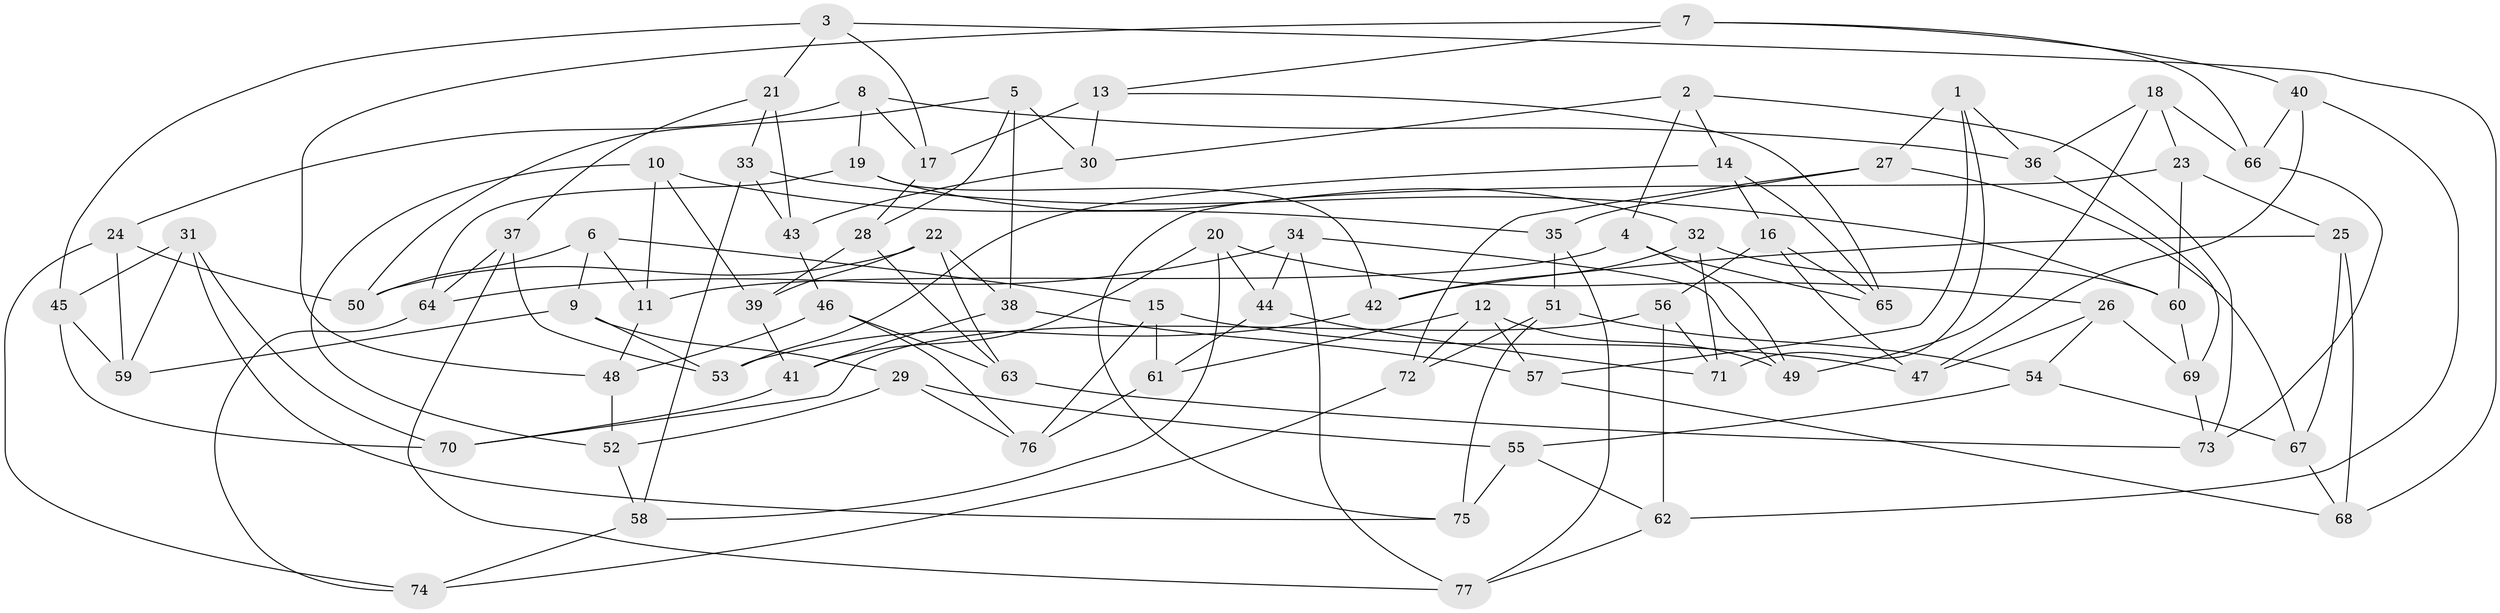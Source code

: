// coarse degree distribution, {6: 0.16666666666666666, 3: 0.3333333333333333, 4: 0.23333333333333334, 5: 0.06666666666666667, 2: 0.1, 10: 0.03333333333333333, 15: 0.03333333333333333, 7: 0.03333333333333333}
// Generated by graph-tools (version 1.1) at 2025/01/03/04/25 22:01:55]
// undirected, 77 vertices, 154 edges
graph export_dot {
graph [start="1"]
  node [color=gray90,style=filled];
  1;
  2;
  3;
  4;
  5;
  6;
  7;
  8;
  9;
  10;
  11;
  12;
  13;
  14;
  15;
  16;
  17;
  18;
  19;
  20;
  21;
  22;
  23;
  24;
  25;
  26;
  27;
  28;
  29;
  30;
  31;
  32;
  33;
  34;
  35;
  36;
  37;
  38;
  39;
  40;
  41;
  42;
  43;
  44;
  45;
  46;
  47;
  48;
  49;
  50;
  51;
  52;
  53;
  54;
  55;
  56;
  57;
  58;
  59;
  60;
  61;
  62;
  63;
  64;
  65;
  66;
  67;
  68;
  69;
  70;
  71;
  72;
  73;
  74;
  75;
  76;
  77;
  1 -- 27;
  1 -- 71;
  1 -- 57;
  1 -- 36;
  2 -- 4;
  2 -- 14;
  2 -- 30;
  2 -- 73;
  3 -- 68;
  3 -- 17;
  3 -- 45;
  3 -- 21;
  4 -- 11;
  4 -- 49;
  4 -- 65;
  5 -- 50;
  5 -- 30;
  5 -- 28;
  5 -- 38;
  6 -- 9;
  6 -- 15;
  6 -- 50;
  6 -- 11;
  7 -- 66;
  7 -- 13;
  7 -- 40;
  7 -- 48;
  8 -- 19;
  8 -- 24;
  8 -- 17;
  8 -- 36;
  9 -- 53;
  9 -- 59;
  9 -- 29;
  10 -- 52;
  10 -- 39;
  10 -- 35;
  10 -- 11;
  11 -- 48;
  12 -- 49;
  12 -- 61;
  12 -- 57;
  12 -- 72;
  13 -- 17;
  13 -- 65;
  13 -- 30;
  14 -- 53;
  14 -- 65;
  14 -- 16;
  15 -- 76;
  15 -- 61;
  15 -- 47;
  16 -- 47;
  16 -- 56;
  16 -- 65;
  17 -- 28;
  18 -- 36;
  18 -- 23;
  18 -- 49;
  18 -- 66;
  19 -- 42;
  19 -- 32;
  19 -- 64;
  20 -- 26;
  20 -- 44;
  20 -- 58;
  20 -- 41;
  21 -- 33;
  21 -- 37;
  21 -- 43;
  22 -- 50;
  22 -- 63;
  22 -- 39;
  22 -- 38;
  23 -- 75;
  23 -- 25;
  23 -- 60;
  24 -- 74;
  24 -- 59;
  24 -- 50;
  25 -- 67;
  25 -- 42;
  25 -- 68;
  26 -- 54;
  26 -- 47;
  26 -- 69;
  27 -- 67;
  27 -- 72;
  27 -- 35;
  28 -- 63;
  28 -- 39;
  29 -- 52;
  29 -- 76;
  29 -- 55;
  30 -- 43;
  31 -- 70;
  31 -- 59;
  31 -- 45;
  31 -- 75;
  32 -- 42;
  32 -- 71;
  32 -- 60;
  33 -- 43;
  33 -- 58;
  33 -- 60;
  34 -- 64;
  34 -- 44;
  34 -- 49;
  34 -- 77;
  35 -- 77;
  35 -- 51;
  36 -- 69;
  37 -- 53;
  37 -- 64;
  37 -- 77;
  38 -- 41;
  38 -- 57;
  39 -- 41;
  40 -- 62;
  40 -- 47;
  40 -- 66;
  41 -- 70;
  42 -- 53;
  43 -- 46;
  44 -- 71;
  44 -- 61;
  45 -- 70;
  45 -- 59;
  46 -- 48;
  46 -- 76;
  46 -- 63;
  48 -- 52;
  51 -- 75;
  51 -- 72;
  51 -- 54;
  52 -- 58;
  54 -- 67;
  54 -- 55;
  55 -- 62;
  55 -- 75;
  56 -- 70;
  56 -- 71;
  56 -- 62;
  57 -- 68;
  58 -- 74;
  60 -- 69;
  61 -- 76;
  62 -- 77;
  63 -- 73;
  64 -- 74;
  66 -- 73;
  67 -- 68;
  69 -- 73;
  72 -- 74;
}
